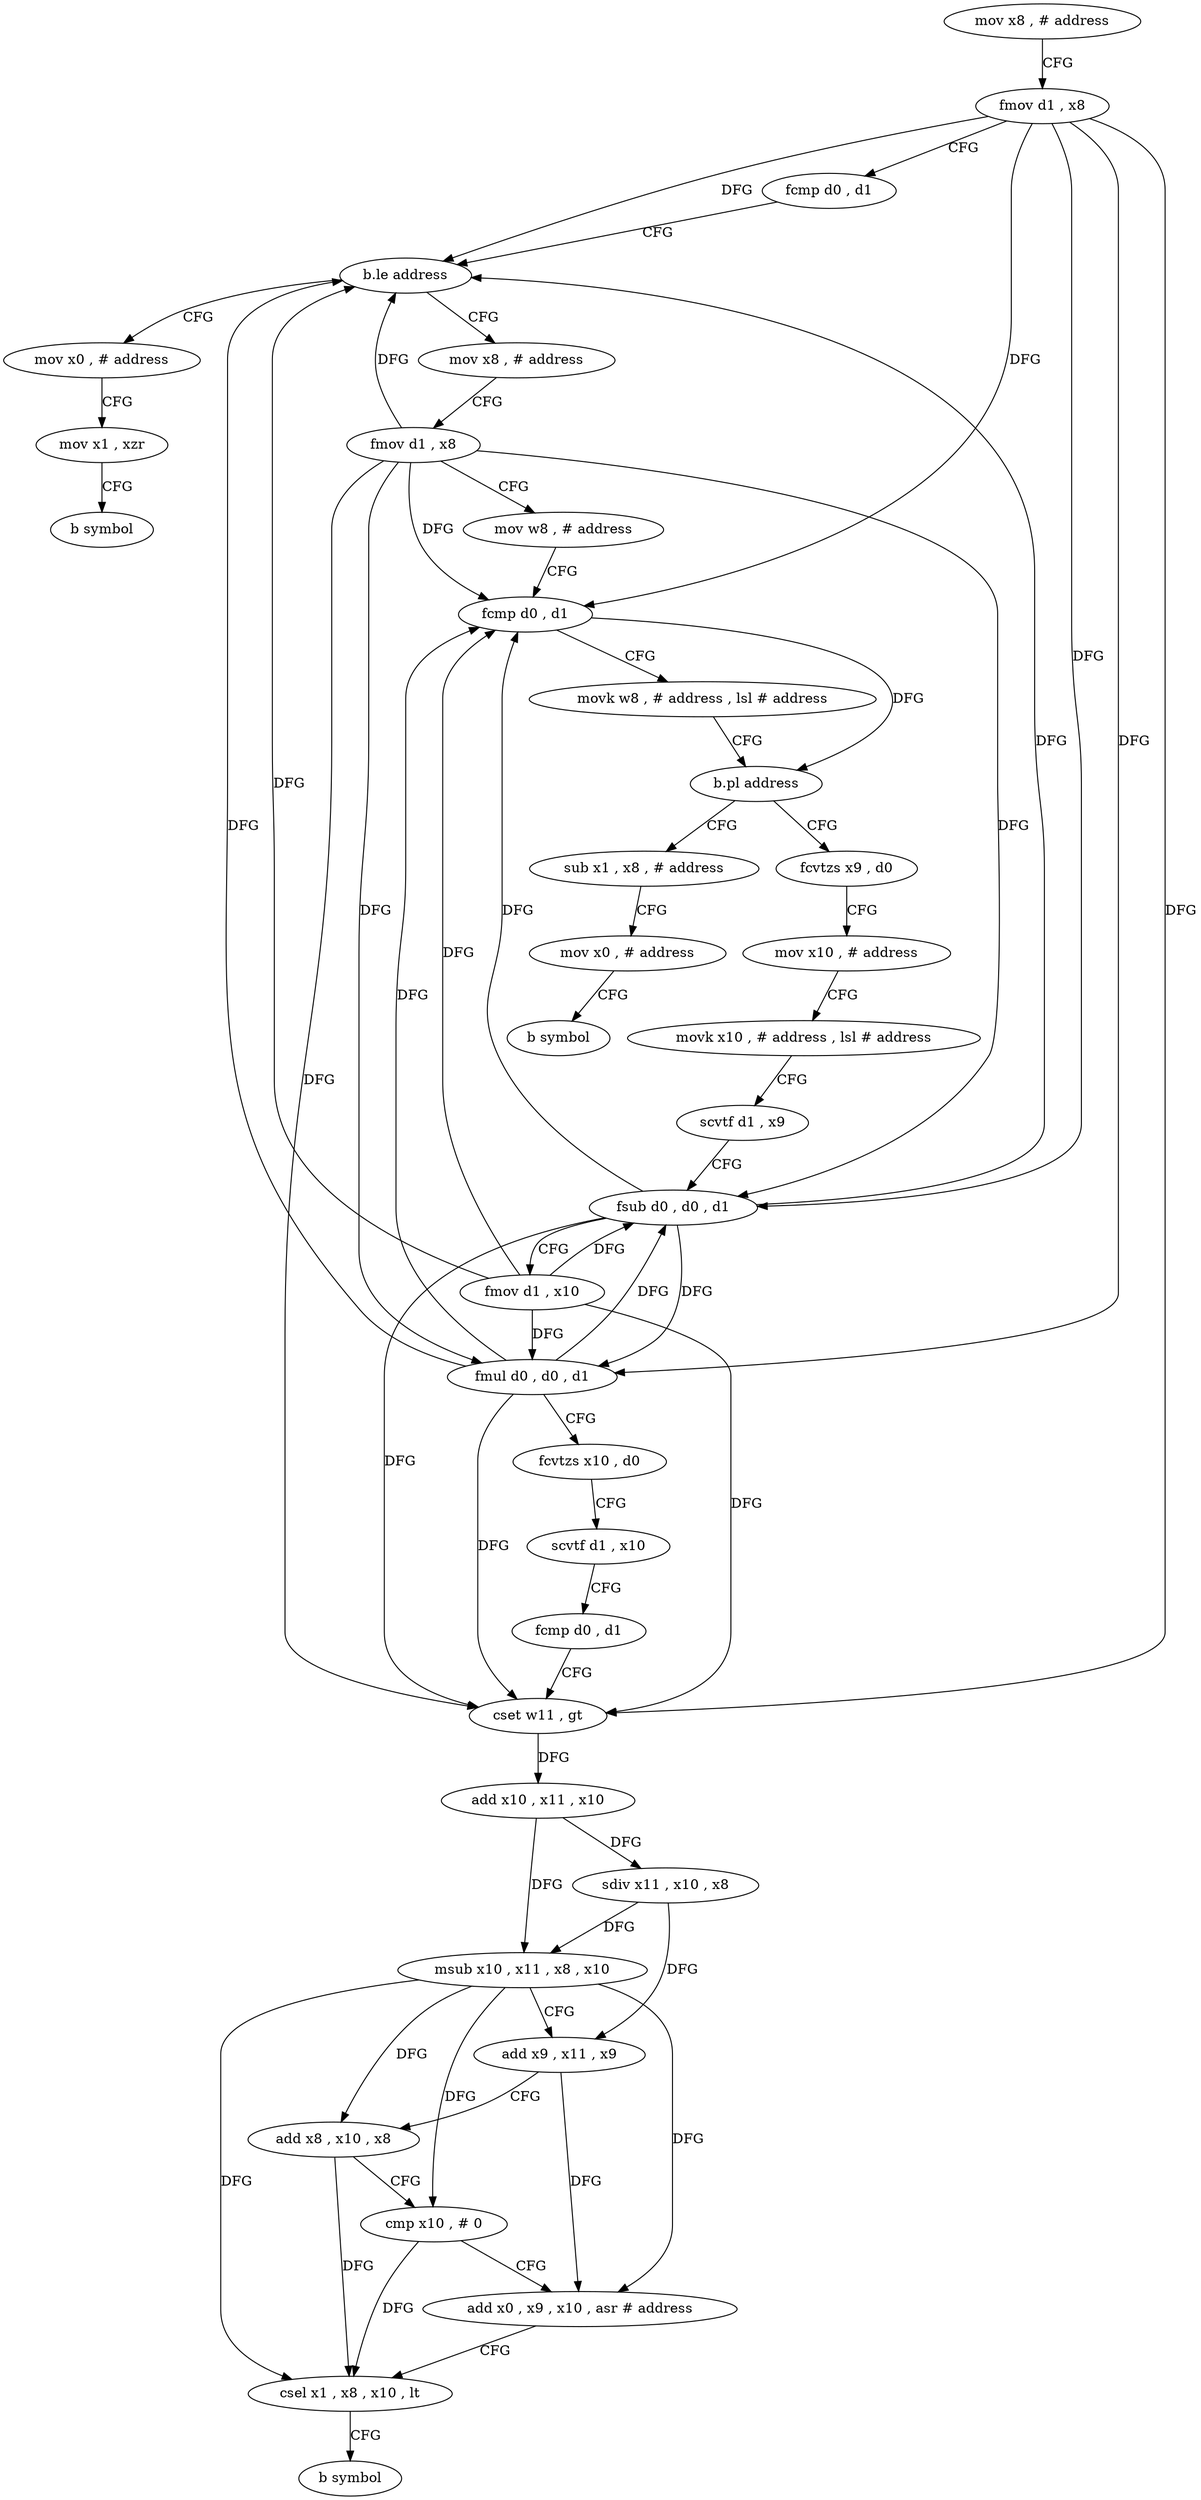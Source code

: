 digraph "func" {
"4214692" [label = "mov x8 , # address" ]
"4214696" [label = "fmov d1 , x8" ]
"4214700" [label = "fcmp d0 , d1" ]
"4214704" [label = "b.le address" ]
"4214812" [label = "mov x0 , # address" ]
"4214708" [label = "mov x8 , # address" ]
"4214816" [label = "mov x1 , xzr" ]
"4214820" [label = "b symbol" ]
"4214712" [label = "fmov d1 , x8" ]
"4214716" [label = "mov w8 , # address" ]
"4214720" [label = "fcmp d0 , d1" ]
"4214724" [label = "movk w8 , # address , lsl # address" ]
"4214728" [label = "b.pl address" ]
"4214824" [label = "sub x1 , x8 , # address" ]
"4214732" [label = "fcvtzs x9 , d0" ]
"4214828" [label = "mov x0 , # address" ]
"4214832" [label = "b symbol" ]
"4214736" [label = "mov x10 , # address" ]
"4214740" [label = "movk x10 , # address , lsl # address" ]
"4214744" [label = "scvtf d1 , x9" ]
"4214748" [label = "fsub d0 , d0 , d1" ]
"4214752" [label = "fmov d1 , x10" ]
"4214756" [label = "fmul d0 , d0 , d1" ]
"4214760" [label = "fcvtzs x10 , d0" ]
"4214764" [label = "scvtf d1 , x10" ]
"4214768" [label = "fcmp d0 , d1" ]
"4214772" [label = "cset w11 , gt" ]
"4214776" [label = "add x10 , x11 , x10" ]
"4214780" [label = "sdiv x11 , x10 , x8" ]
"4214784" [label = "msub x10 , x11 , x8 , x10" ]
"4214788" [label = "add x9 , x11 , x9" ]
"4214792" [label = "add x8 , x10 , x8" ]
"4214796" [label = "cmp x10 , # 0" ]
"4214800" [label = "add x0 , x9 , x10 , asr # address" ]
"4214804" [label = "csel x1 , x8 , x10 , lt" ]
"4214808" [label = "b symbol" ]
"4214692" -> "4214696" [ label = "CFG" ]
"4214696" -> "4214700" [ label = "CFG" ]
"4214696" -> "4214704" [ label = "DFG" ]
"4214696" -> "4214720" [ label = "DFG" ]
"4214696" -> "4214748" [ label = "DFG" ]
"4214696" -> "4214756" [ label = "DFG" ]
"4214696" -> "4214772" [ label = "DFG" ]
"4214700" -> "4214704" [ label = "CFG" ]
"4214704" -> "4214812" [ label = "CFG" ]
"4214704" -> "4214708" [ label = "CFG" ]
"4214812" -> "4214816" [ label = "CFG" ]
"4214708" -> "4214712" [ label = "CFG" ]
"4214816" -> "4214820" [ label = "CFG" ]
"4214712" -> "4214716" [ label = "CFG" ]
"4214712" -> "4214704" [ label = "DFG" ]
"4214712" -> "4214720" [ label = "DFG" ]
"4214712" -> "4214748" [ label = "DFG" ]
"4214712" -> "4214756" [ label = "DFG" ]
"4214712" -> "4214772" [ label = "DFG" ]
"4214716" -> "4214720" [ label = "CFG" ]
"4214720" -> "4214724" [ label = "CFG" ]
"4214720" -> "4214728" [ label = "DFG" ]
"4214724" -> "4214728" [ label = "CFG" ]
"4214728" -> "4214824" [ label = "CFG" ]
"4214728" -> "4214732" [ label = "CFG" ]
"4214824" -> "4214828" [ label = "CFG" ]
"4214732" -> "4214736" [ label = "CFG" ]
"4214828" -> "4214832" [ label = "CFG" ]
"4214736" -> "4214740" [ label = "CFG" ]
"4214740" -> "4214744" [ label = "CFG" ]
"4214744" -> "4214748" [ label = "CFG" ]
"4214748" -> "4214752" [ label = "CFG" ]
"4214748" -> "4214704" [ label = "DFG" ]
"4214748" -> "4214720" [ label = "DFG" ]
"4214748" -> "4214756" [ label = "DFG" ]
"4214748" -> "4214772" [ label = "DFG" ]
"4214752" -> "4214756" [ label = "DFG" ]
"4214752" -> "4214704" [ label = "DFG" ]
"4214752" -> "4214720" [ label = "DFG" ]
"4214752" -> "4214748" [ label = "DFG" ]
"4214752" -> "4214772" [ label = "DFG" ]
"4214756" -> "4214760" [ label = "CFG" ]
"4214756" -> "4214704" [ label = "DFG" ]
"4214756" -> "4214720" [ label = "DFG" ]
"4214756" -> "4214748" [ label = "DFG" ]
"4214756" -> "4214772" [ label = "DFG" ]
"4214760" -> "4214764" [ label = "CFG" ]
"4214764" -> "4214768" [ label = "CFG" ]
"4214768" -> "4214772" [ label = "CFG" ]
"4214772" -> "4214776" [ label = "DFG" ]
"4214776" -> "4214780" [ label = "DFG" ]
"4214776" -> "4214784" [ label = "DFG" ]
"4214780" -> "4214784" [ label = "DFG" ]
"4214780" -> "4214788" [ label = "DFG" ]
"4214784" -> "4214788" [ label = "CFG" ]
"4214784" -> "4214792" [ label = "DFG" ]
"4214784" -> "4214796" [ label = "DFG" ]
"4214784" -> "4214800" [ label = "DFG" ]
"4214784" -> "4214804" [ label = "DFG" ]
"4214788" -> "4214792" [ label = "CFG" ]
"4214788" -> "4214800" [ label = "DFG" ]
"4214792" -> "4214796" [ label = "CFG" ]
"4214792" -> "4214804" [ label = "DFG" ]
"4214796" -> "4214800" [ label = "CFG" ]
"4214796" -> "4214804" [ label = "DFG" ]
"4214800" -> "4214804" [ label = "CFG" ]
"4214804" -> "4214808" [ label = "CFG" ]
}
